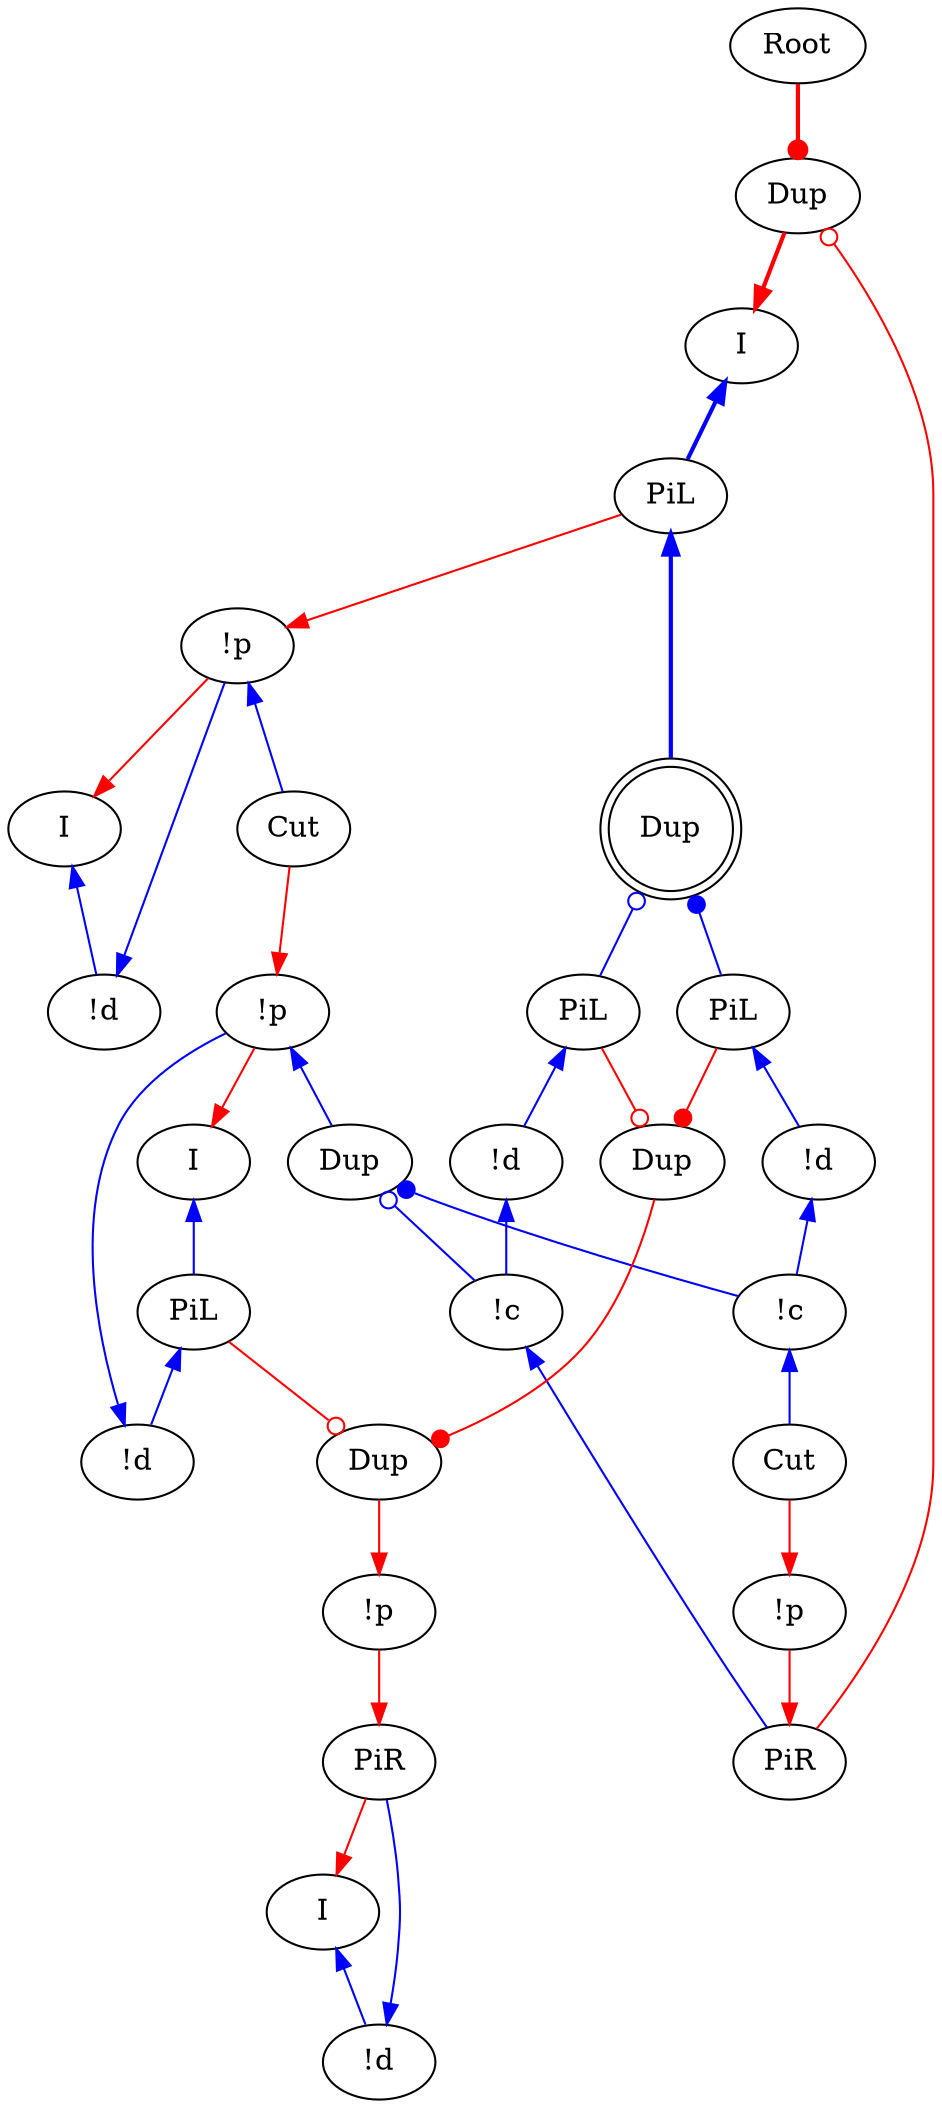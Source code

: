 digraph {
"Root0" [label="Root"]
"!p0" [label="!p"]
"I0" [label="I"]
"!d0" [label="!d"]
"!p1" [label="!p"]
"I1" [label="I"]
"!d1" [label="!d"]
"PiR0" [label="PiR"]
"I2" [label="I"]
"!p2" [label="!p"]
"PiR1" [label="PiR"]
"Cut0" [label="Cut"]
"!p3" [label="!p"]
"Cut1" [label="Cut"]
"!d2" [label="!d"]
"PiL0" [label="PiL"]
"I3" [label="I"]
"Dup0_0" [label="Dup"]
"PiL1" [label="PiL"]
"!c0" [label="!c"]
"!c1" [label="!c"]
"!d3" [label="!d"]
"!d4" [label="!d"]
"PiL2" [label="PiL"]
"PiL3" [label="PiL"]
"Dup1_0" [label="Dup"]
"Dup1_1" [label="Dup"]
"Dup1_2" [label="Dup",shape=doublecircle]
"Dup1_3" [label="Dup"]
"!p3" -> "I3"[color=red,tooltip="e11"]
"!d2" -> "!p3"[color=blue,tooltip="e13",dir=back]
"!p3" -> "Dup1_1"[color=blue,tooltip="e15",dir=back]
"PiL0" -> "!d2"[color=blue,tooltip="e17",dir=back]
"PiL1" -> "Dup1_2"[color=blue,tooltip="e18",penwidth=2,dir=back]
"I3" -> "PiL0"[color=blue,tooltip="e19",dir=back]
"Dup1_3" -> "Dup0_0"[color=red,tooltip="e20",arrowhead=dot]
"PiL0" -> "Dup0_0"[color=red,tooltip="e21",arrowhead=odot]
"!d3" -> "!c0"[color=blue,tooltip="e22",dir=back]
"Dup1_1" -> "!c0"[color=blue,tooltip="e23",arrowtail=dot,dir=back]
"!d4" -> "!c1"[color=blue,tooltip="e24",dir=back]
"Dup1_1" -> "!c1"[color=blue,tooltip="e25",arrowtail=odot,dir=back]
"PiL2" -> "!d3"[color=blue,tooltip="e26",dir=back]
"PiL3" -> "!d4"[color=blue,tooltip="e27",dir=back]
"Dup1_2" -> "PiL2"[color=blue,tooltip="e28",arrowtail=dot,dir=back]
"Dup1_2" -> "PiL3"[color=blue,tooltip="e29",arrowtail=odot,dir=back]
"PiL2" -> "Dup1_3"[color=red,tooltip="e30",arrowhead=dot]
"PiL3" -> "Dup1_3"[color=red,tooltip="e31",arrowhead=odot]
"!c0" -> "Cut0"[color=blue,tooltip="e4",dir=back]
"!c1" -> "PiR1"[color=blue,tooltip="e5",dir=back]
"PiR1" -> "Dup1_0"[color=red,tooltip="e7",arrowhead=odot]
"Cut1" -> "!p3"[color=red,tooltip="e9"]
"!p1" -> "PiR0"[color=red,tooltip="hl2i"]
"Dup0_0" -> "!p1"[color=red,tooltip="hl2p"]
"Dup1_0" -> "I2"[color=red,tooltip="hr",penwidth=2]
"!d1" -> "PiR0"[color=blue,tooltip="i",dir=back]
"I1" -> "!d1"[color=blue,tooltip="il",dir=back]
"PiR0" -> "I1"[color=red,tooltip="ir"]
"Root0" -> "Dup1_0"[color=red,tooltip="rettop",arrowhead=dot,penwidth=2]
"!p2" -> "PiR1"[color=red,tooltip="xli"]
"Cut0" -> "!p2"[color=red,tooltip="xlp"]
"!p0" -> "Cut1"[color=blue,tooltip="y2",dir=back]
"!d0" -> "!p0"[color=blue,tooltip="yj",dir=back]
"I2" -> "PiL1"[color=blue,tooltip="yl",penwidth=2,dir=back]
"I0" -> "!d0"[color=blue,tooltip="yl2",dir=back]
"!p0" -> "I0"[color=red,tooltip="yli"]
"PiL1" -> "!p0"[color=red,tooltip="ylp"]
}
